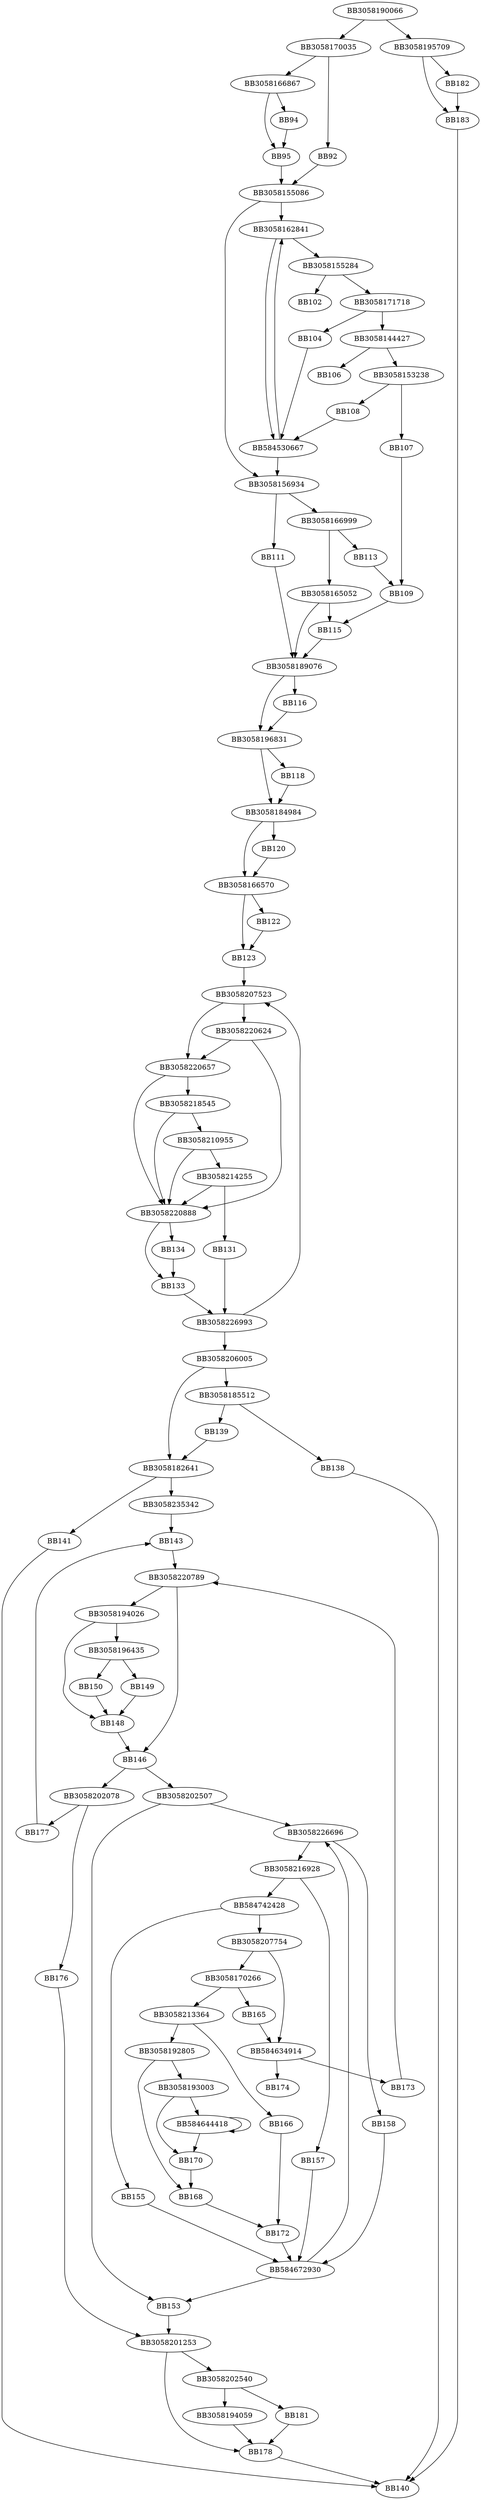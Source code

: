 digraph G{
	BB3058190066->BB3058170035;
	BB3058190066->BB3058195709;
	BB3058170035->BB92;
	BB3058170035->BB3058166867;
	BB3058166867->BB94;
	BB3058166867->BB95;
	BB94->BB95;
	BB95->BB3058155086;
	BB92->BB3058155086;
	BB3058155086->BB3058156934;
	BB3058155086->BB3058162841;
	BB3058162841->BB3058155284;
	BB3058162841->BB584530667;
	BB3058155284->BB3058171718;
	BB3058155284->BB102;
	BB3058171718->BB3058144427;
	BB3058171718->BB104;
	BB3058144427->BB3058153238;
	BB3058144427->BB106;
	BB3058153238->BB107;
	BB3058153238->BB108;
	BB107->BB109;
	BB108->BB584530667;
	BB104->BB584530667;
	BB3058156934->BB3058166999;
	BB3058156934->BB111;
	BB111->BB3058189076;
	BB3058166999->BB113;
	BB3058166999->BB3058165052;
	BB113->BB109;
	BB584530667->BB3058156934;
	BB584530667->BB3058162841;
	BB109->BB115;
	BB3058165052->BB3058189076;
	BB3058165052->BB115;
	BB115->BB3058189076;
	BB3058189076->BB116;
	BB3058189076->BB3058196831;
	BB116->BB3058196831;
	BB3058196831->BB118;
	BB3058196831->BB3058184984;
	BB118->BB3058184984;
	BB3058184984->BB120;
	BB3058184984->BB3058166570;
	BB120->BB3058166570;
	BB3058166570->BB122;
	BB3058166570->BB123;
	BB122->BB123;
	BB123->BB3058207523;
	BB3058207523->BB3058220624;
	BB3058207523->BB3058220657;
	BB3058220624->BB3058220888;
	BB3058220624->BB3058220657;
	BB3058220657->BB3058218545;
	BB3058220657->BB3058220888;
	BB3058218545->BB3058210955;
	BB3058218545->BB3058220888;
	BB3058210955->BB3058220888;
	BB3058210955->BB3058214255;
	BB3058214255->BB3058220888;
	BB3058214255->BB131;
	BB131->BB3058226993;
	BB3058220888->BB133;
	BB3058220888->BB134;
	BB134->BB133;
	BB133->BB3058226993;
	BB3058226993->BB3058206005;
	BB3058226993->BB3058207523;
	BB3058206005->BB3058182641;
	BB3058206005->BB3058185512;
	BB3058185512->BB138;
	BB3058185512->BB139;
	BB138->BB140;
	BB139->BB3058182641;
	BB3058182641->BB141;
	BB3058182641->BB3058235342;
	BB141->BB140;
	BB3058235342->BB143;
	BB143->BB3058220789;
	BB3058220789->BB3058194026;
	BB3058220789->BB146;
	BB3058194026->BB3058196435;
	BB3058194026->BB148;
	BB3058196435->BB149;
	BB3058196435->BB150;
	BB150->BB148;
	BB149->BB148;
	BB148->BB146;
	BB146->BB3058202078;
	BB146->BB3058202507;
	BB3058202507->BB153;
	BB3058202507->BB3058226696;
	BB155->BB584672930;
	BB584672930->BB153;
	BB584672930->BB3058226696;
	BB157->BB584672930;
	BB158->BB584672930;
	BB3058226696->BB3058216928;
	BB3058226696->BB158;
	BB3058216928->BB157;
	BB3058216928->BB584742428;
	BB584742428->BB3058207754;
	BB584742428->BB155;
	BB3058207754->BB584634914;
	BB3058207754->BB3058170266;
	BB3058170266->BB3058213364;
	BB3058170266->BB165;
	BB165->BB584634914;
	BB3058213364->BB166;
	BB3058213364->BB3058192805;
	BB3058192805->BB168;
	BB3058192805->BB3058193003;
	BB3058193003->BB170;
	BB3058193003->BB584644418;
	BB584644418->BB170;
	BB584644418->BB584644418;
	BB170->BB168;
	BB168->BB172;
	BB166->BB172;
	BB172->BB584672930;
	BB584634914->BB173;
	BB584634914->BB174;
	BB173->BB3058220789;
	BB153->BB3058201253;
	BB3058202078->BB176;
	BB3058202078->BB177;
	BB176->BB3058201253;
	BB177->BB143;
	BB3058201253->BB178;
	BB3058201253->BB3058202540;
	BB3058202540->BB3058194059;
	BB3058202540->BB181;
	BB181->BB178;
	BB3058194059->BB178;
	BB178->BB140;
	BB3058195709->BB182;
	BB3058195709->BB183;
	BB182->BB183;
	BB183->BB140;
}
